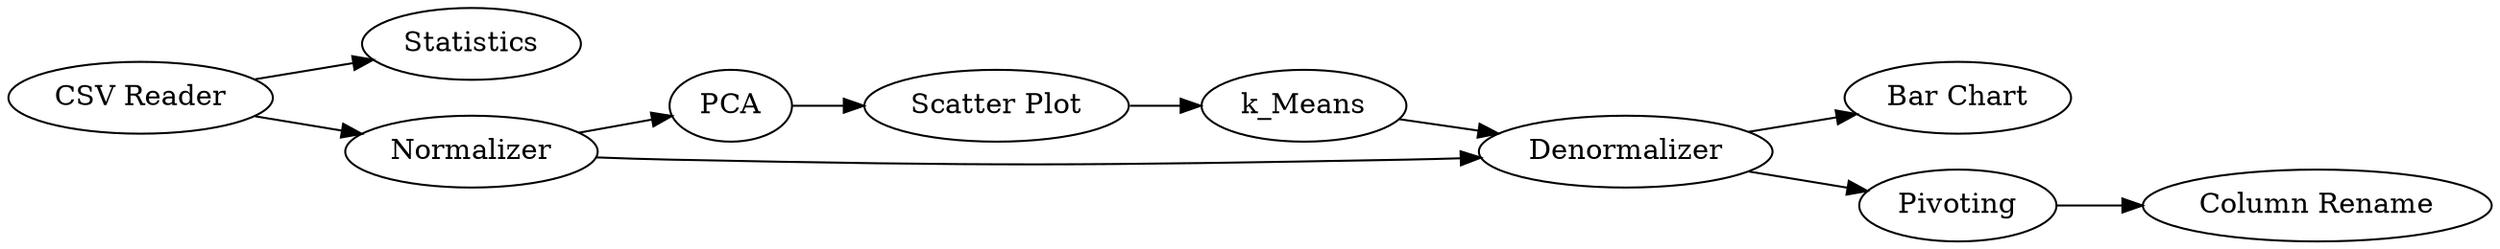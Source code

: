 digraph {
	"5942780759410217874_27" [label=PCA]
	"5942780759410217874_29" [label="Column Rename"]
	"5942780759410217874_26" [label="Bar Chart"]
	"5942780759410217874_4" [label=Denormalizer]
	"5942780759410217874_14" [label=Statistics]
	"5942780759410217874_1" [label="CSV Reader"]
	"5942780759410217874_2" [label=Normalizer]
	"5942780759410217874_3" [label=k_Means]
	"5942780759410217874_28" [label=Pivoting]
	"5942780759410217874_21" [label="Scatter Plot"]
	"5942780759410217874_27" -> "5942780759410217874_21"
	"5942780759410217874_1" -> "5942780759410217874_14"
	"5942780759410217874_4" -> "5942780759410217874_26"
	"5942780759410217874_2" -> "5942780759410217874_27"
	"5942780759410217874_21" -> "5942780759410217874_3"
	"5942780759410217874_2" -> "5942780759410217874_4"
	"5942780759410217874_28" -> "5942780759410217874_29"
	"5942780759410217874_4" -> "5942780759410217874_28"
	"5942780759410217874_1" -> "5942780759410217874_2"
	"5942780759410217874_3" -> "5942780759410217874_4"
	rankdir=LR
}
